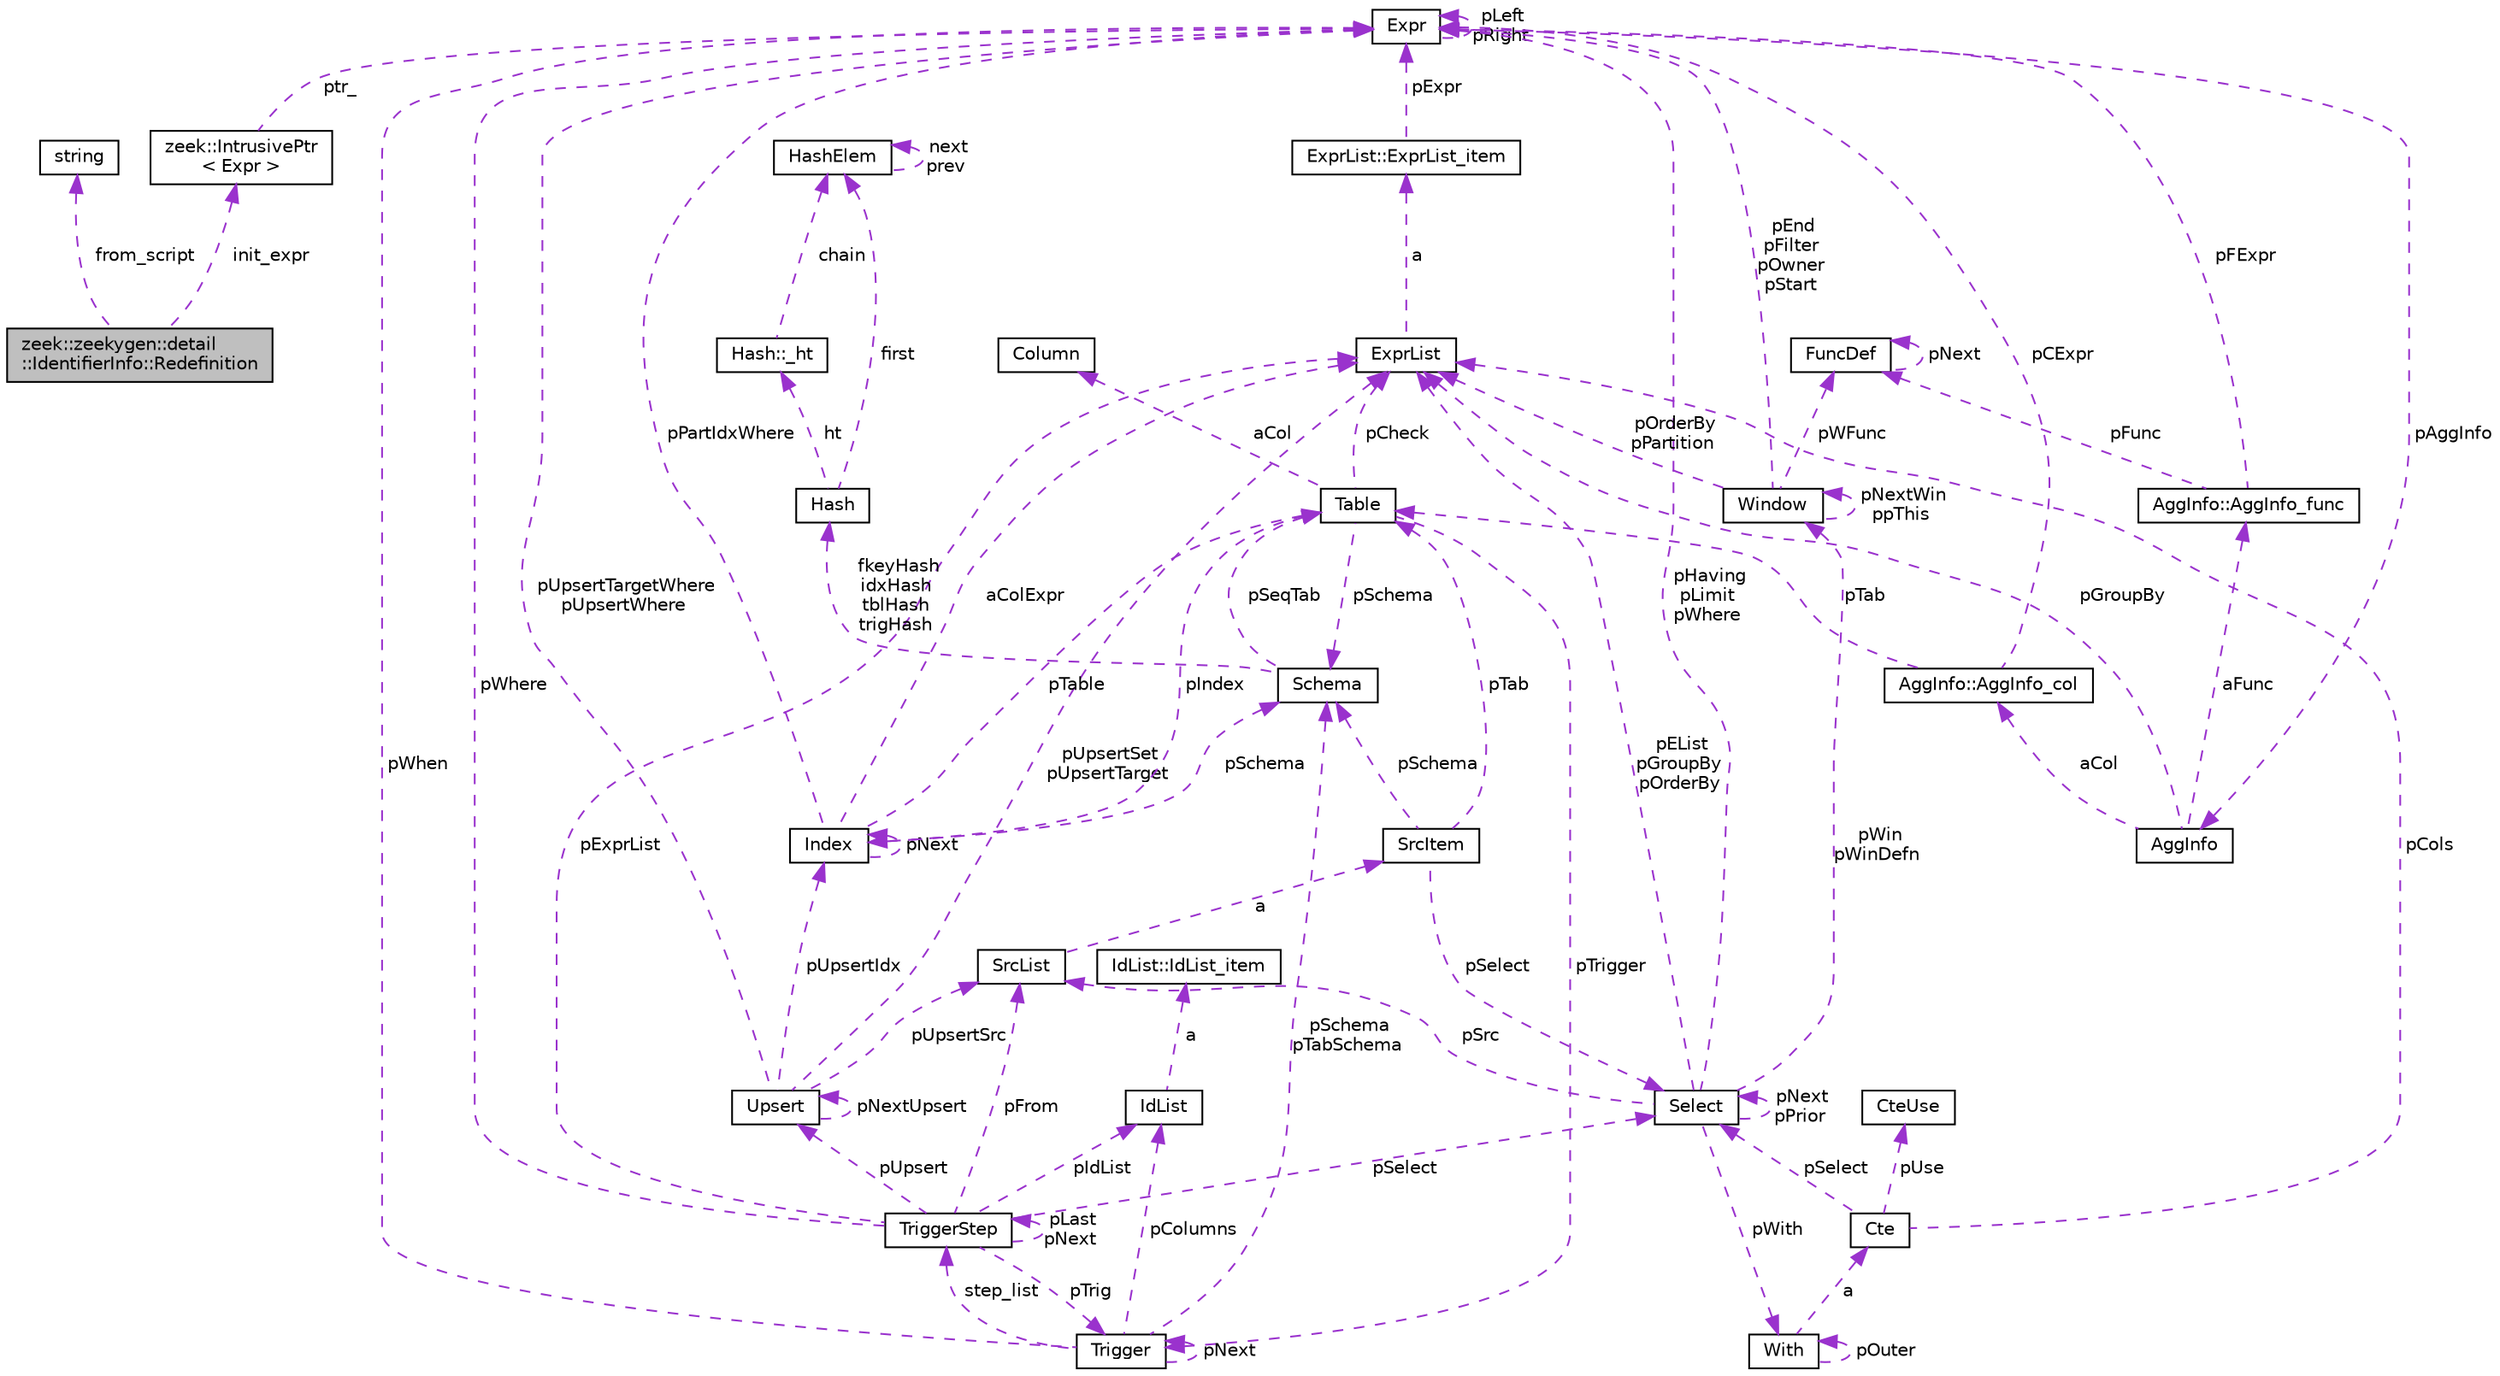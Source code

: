 digraph "zeek::zeekygen::detail::IdentifierInfo::Redefinition"
{
 // LATEX_PDF_SIZE
  edge [fontname="Helvetica",fontsize="10",labelfontname="Helvetica",labelfontsize="10"];
  node [fontname="Helvetica",fontsize="10",shape=record];
  Node1 [label="zeek::zeekygen::detail\l::IdentifierInfo::Redefinition",height=0.2,width=0.4,color="black", fillcolor="grey75", style="filled", fontcolor="black",tooltip=" "];
  Node2 -> Node1 [dir="back",color="darkorchid3",fontsize="10",style="dashed",label=" from_script" ,fontname="Helvetica"];
  Node2 [label="string",height=0.2,width=0.4,color="black", fillcolor="white", style="filled",tooltip=" "];
  Node3 -> Node1 [dir="back",color="darkorchid3",fontsize="10",style="dashed",label=" init_expr" ,fontname="Helvetica"];
  Node3 [label="zeek::IntrusivePtr\l\< Expr \>",height=0.2,width=0.4,color="black", fillcolor="white", style="filled",URL="$d6/dba/classzeek_1_1IntrusivePtr.html",tooltip=" "];
  Node4 -> Node3 [dir="back",color="darkorchid3",fontsize="10",style="dashed",label=" ptr_" ,fontname="Helvetica"];
  Node4 [label="Expr",height=0.2,width=0.4,color="black", fillcolor="white", style="filled",URL="$db/d1b/sqlite3_8c.html#d4/dfb/structExpr",tooltip=" "];
  Node4 -> Node4 [dir="back",color="darkorchid3",fontsize="10",style="dashed",label=" pLeft\npRight" ,fontname="Helvetica"];
  Node5 -> Node4 [dir="back",color="darkorchid3",fontsize="10",style="dashed",label=" pAggInfo" ,fontname="Helvetica"];
  Node5 [label="AggInfo",height=0.2,width=0.4,color="black", fillcolor="white", style="filled",URL="$db/d1b/sqlite3_8c.html#d2/dc8/structAggInfo",tooltip=" "];
  Node6 -> Node5 [dir="back",color="darkorchid3",fontsize="10",style="dashed",label=" pGroupBy" ,fontname="Helvetica"];
  Node6 [label="ExprList",height=0.2,width=0.4,color="black", fillcolor="white", style="filled",URL="$db/d1b/sqlite3_8c.html#d5/d5c/structExprList",tooltip=" "];
  Node7 -> Node6 [dir="back",color="darkorchid3",fontsize="10",style="dashed",label=" a" ,fontname="Helvetica"];
  Node7 [label="ExprList::ExprList_item",height=0.2,width=0.4,color="black", fillcolor="white", style="filled",URL="$db/d1b/sqlite3_8c.html#d8/dae/structExprList_1_1ExprList__item",tooltip=" "];
  Node4 -> Node7 [dir="back",color="darkorchid3",fontsize="10",style="dashed",label=" pExpr" ,fontname="Helvetica"];
  Node8 -> Node5 [dir="back",color="darkorchid3",fontsize="10",style="dashed",label=" aCol" ,fontname="Helvetica"];
  Node8 [label="AggInfo::AggInfo_col",height=0.2,width=0.4,color="black", fillcolor="white", style="filled",URL="$db/d1b/sqlite3_8c.html#d6/d3a/structAggInfo_1_1AggInfo__col",tooltip=" "];
  Node9 -> Node8 [dir="back",color="darkorchid3",fontsize="10",style="dashed",label=" pTab" ,fontname="Helvetica"];
  Node9 [label="Table",height=0.2,width=0.4,color="black", fillcolor="white", style="filled",URL="$db/d1b/sqlite3_8c.html#dc/dcb/structTable",tooltip=" "];
  Node10 -> Node9 [dir="back",color="darkorchid3",fontsize="10",style="dashed",label=" aCol" ,fontname="Helvetica"];
  Node10 [label="Column",height=0.2,width=0.4,color="black", fillcolor="white", style="filled",URL="$db/d1b/sqlite3_8c.html#dc/dc1/structColumn",tooltip=" "];
  Node11 -> Node9 [dir="back",color="darkorchid3",fontsize="10",style="dashed",label=" pIndex" ,fontname="Helvetica"];
  Node11 [label="Index",height=0.2,width=0.4,color="black", fillcolor="white", style="filled",URL="$db/d1b/sqlite3_8c.html#df/d86/structIndex",tooltip=" "];
  Node9 -> Node11 [dir="back",color="darkorchid3",fontsize="10",style="dashed",label=" pTable" ,fontname="Helvetica"];
  Node11 -> Node11 [dir="back",color="darkorchid3",fontsize="10",style="dashed",label=" pNext" ,fontname="Helvetica"];
  Node12 -> Node11 [dir="back",color="darkorchid3",fontsize="10",style="dashed",label=" pSchema" ,fontname="Helvetica"];
  Node12 [label="Schema",height=0.2,width=0.4,color="black", fillcolor="white", style="filled",URL="$db/d1b/sqlite3_8c.html#d8/db0/structSchema",tooltip=" "];
  Node13 -> Node12 [dir="back",color="darkorchid3",fontsize="10",style="dashed",label=" fkeyHash\nidxHash\ntblHash\ntrigHash" ,fontname="Helvetica"];
  Node13 [label="Hash",height=0.2,width=0.4,color="black", fillcolor="white", style="filled",URL="$db/d1b/sqlite3_8c.html#d1/dbe/structHash",tooltip=" "];
  Node14 -> Node13 [dir="back",color="darkorchid3",fontsize="10",style="dashed",label=" first" ,fontname="Helvetica"];
  Node14 [label="HashElem",height=0.2,width=0.4,color="black", fillcolor="white", style="filled",URL="$db/d1b/sqlite3_8c.html#da/d21/structHashElem",tooltip=" "];
  Node14 -> Node14 [dir="back",color="darkorchid3",fontsize="10",style="dashed",label=" next\nprev" ,fontname="Helvetica"];
  Node15 -> Node13 [dir="back",color="darkorchid3",fontsize="10",style="dashed",label=" ht" ,fontname="Helvetica"];
  Node15 [label="Hash::_ht",height=0.2,width=0.4,color="black", fillcolor="white", style="filled",URL="$db/d1b/sqlite3_8c.html#d7/d1f/structHash_1_1__ht",tooltip=" "];
  Node14 -> Node15 [dir="back",color="darkorchid3",fontsize="10",style="dashed",label=" chain" ,fontname="Helvetica"];
  Node9 -> Node12 [dir="back",color="darkorchid3",fontsize="10",style="dashed",label=" pSeqTab" ,fontname="Helvetica"];
  Node4 -> Node11 [dir="back",color="darkorchid3",fontsize="10",style="dashed",label=" pPartIdxWhere" ,fontname="Helvetica"];
  Node6 -> Node11 [dir="back",color="darkorchid3",fontsize="10",style="dashed",label=" aColExpr" ,fontname="Helvetica"];
  Node6 -> Node9 [dir="back",color="darkorchid3",fontsize="10",style="dashed",label=" pCheck" ,fontname="Helvetica"];
  Node16 -> Node9 [dir="back",color="darkorchid3",fontsize="10",style="dashed",label=" pTrigger" ,fontname="Helvetica"];
  Node16 [label="Trigger",height=0.2,width=0.4,color="black", fillcolor="white", style="filled",URL="$db/d1b/sqlite3_8c.html#dc/d15/structTrigger",tooltip=" "];
  Node4 -> Node16 [dir="back",color="darkorchid3",fontsize="10",style="dashed",label=" pWhen" ,fontname="Helvetica"];
  Node17 -> Node16 [dir="back",color="darkorchid3",fontsize="10",style="dashed",label=" pColumns" ,fontname="Helvetica"];
  Node17 [label="IdList",height=0.2,width=0.4,color="black", fillcolor="white", style="filled",URL="$db/d1b/sqlite3_8c.html#da/d69/structIdList",tooltip=" "];
  Node18 -> Node17 [dir="back",color="darkorchid3",fontsize="10",style="dashed",label=" a" ,fontname="Helvetica"];
  Node18 [label="IdList::IdList_item",height=0.2,width=0.4,color="black", fillcolor="white", style="filled",URL="$db/d1b/sqlite3_8c.html#d4/dc3/structIdList_1_1IdList__item",tooltip=" "];
  Node12 -> Node16 [dir="back",color="darkorchid3",fontsize="10",style="dashed",label=" pSchema\npTabSchema" ,fontname="Helvetica"];
  Node19 -> Node16 [dir="back",color="darkorchid3",fontsize="10",style="dashed",label=" step_list" ,fontname="Helvetica"];
  Node19 [label="TriggerStep",height=0.2,width=0.4,color="black", fillcolor="white", style="filled",URL="$db/d1b/sqlite3_8c.html#d5/da5/structTriggerStep",tooltip=" "];
  Node16 -> Node19 [dir="back",color="darkorchid3",fontsize="10",style="dashed",label=" pTrig" ,fontname="Helvetica"];
  Node20 -> Node19 [dir="back",color="darkorchid3",fontsize="10",style="dashed",label=" pSelect" ,fontname="Helvetica"];
  Node20 [label="Select",height=0.2,width=0.4,color="black", fillcolor="white", style="filled",URL="$db/d1b/sqlite3_8c.html#dd/d39/structSelect",tooltip=" "];
  Node6 -> Node20 [dir="back",color="darkorchid3",fontsize="10",style="dashed",label=" pEList\npGroupBy\npOrderBy" ,fontname="Helvetica"];
  Node21 -> Node20 [dir="back",color="darkorchid3",fontsize="10",style="dashed",label=" pSrc" ,fontname="Helvetica"];
  Node21 [label="SrcList",height=0.2,width=0.4,color="black", fillcolor="white", style="filled",URL="$db/d1b/sqlite3_8c.html#de/deb/structSrcList",tooltip=" "];
  Node22 -> Node21 [dir="back",color="darkorchid3",fontsize="10",style="dashed",label=" a" ,fontname="Helvetica"];
  Node22 [label="SrcItem",height=0.2,width=0.4,color="black", fillcolor="white", style="filled",URL="$db/d1b/sqlite3_8c.html#d0/d26/structSrcItem",tooltip=" "];
  Node12 -> Node22 [dir="back",color="darkorchid3",fontsize="10",style="dashed",label=" pSchema" ,fontname="Helvetica"];
  Node9 -> Node22 [dir="back",color="darkorchid3",fontsize="10",style="dashed",label=" pTab" ,fontname="Helvetica"];
  Node20 -> Node22 [dir="back",color="darkorchid3",fontsize="10",style="dashed",label=" pSelect" ,fontname="Helvetica"];
  Node4 -> Node20 [dir="back",color="darkorchid3",fontsize="10",style="dashed",label=" pHaving\npLimit\npWhere" ,fontname="Helvetica"];
  Node20 -> Node20 [dir="back",color="darkorchid3",fontsize="10",style="dashed",label=" pNext\npPrior" ,fontname="Helvetica"];
  Node23 -> Node20 [dir="back",color="darkorchid3",fontsize="10",style="dashed",label=" pWith" ,fontname="Helvetica"];
  Node23 [label="With",height=0.2,width=0.4,color="black", fillcolor="white", style="filled",URL="$db/d1b/sqlite3_8c.html#df/d70/structWith",tooltip=" "];
  Node23 -> Node23 [dir="back",color="darkorchid3",fontsize="10",style="dashed",label=" pOuter" ,fontname="Helvetica"];
  Node24 -> Node23 [dir="back",color="darkorchid3",fontsize="10",style="dashed",label=" a" ,fontname="Helvetica"];
  Node24 [label="Cte",height=0.2,width=0.4,color="black", fillcolor="white", style="filled",URL="$db/d1b/sqlite3_8c.html#da/dbd/structCte",tooltip=" "];
  Node6 -> Node24 [dir="back",color="darkorchid3",fontsize="10",style="dashed",label=" pCols" ,fontname="Helvetica"];
  Node20 -> Node24 [dir="back",color="darkorchid3",fontsize="10",style="dashed",label=" pSelect" ,fontname="Helvetica"];
  Node25 -> Node24 [dir="back",color="darkorchid3",fontsize="10",style="dashed",label=" pUse" ,fontname="Helvetica"];
  Node25 [label="CteUse",height=0.2,width=0.4,color="black", fillcolor="white", style="filled",URL="$db/d1b/sqlite3_8c.html#d1/d27/structCteUse",tooltip=" "];
  Node26 -> Node20 [dir="back",color="darkorchid3",fontsize="10",style="dashed",label=" pWin\npWinDefn" ,fontname="Helvetica"];
  Node26 [label="Window",height=0.2,width=0.4,color="black", fillcolor="white", style="filled",URL="$db/d1b/sqlite3_8c.html#d6/d08/structWindow",tooltip=" "];
  Node6 -> Node26 [dir="back",color="darkorchid3",fontsize="10",style="dashed",label=" pOrderBy\npPartition" ,fontname="Helvetica"];
  Node4 -> Node26 [dir="back",color="darkorchid3",fontsize="10",style="dashed",label=" pEnd\npFilter\npOwner\npStart" ,fontname="Helvetica"];
  Node26 -> Node26 [dir="back",color="darkorchid3",fontsize="10",style="dashed",label=" pNextWin\nppThis" ,fontname="Helvetica"];
  Node27 -> Node26 [dir="back",color="darkorchid3",fontsize="10",style="dashed",label=" pWFunc" ,fontname="Helvetica"];
  Node27 [label="FuncDef",height=0.2,width=0.4,color="black", fillcolor="white", style="filled",URL="$d1/d3a/structFuncDef.html",tooltip=" "];
  Node27 -> Node27 [dir="back",color="darkorchid3",fontsize="10",style="dashed",label=" pNext" ,fontname="Helvetica"];
  Node21 -> Node19 [dir="back",color="darkorchid3",fontsize="10",style="dashed",label=" pFrom" ,fontname="Helvetica"];
  Node4 -> Node19 [dir="back",color="darkorchid3",fontsize="10",style="dashed",label=" pWhere" ,fontname="Helvetica"];
  Node6 -> Node19 [dir="back",color="darkorchid3",fontsize="10",style="dashed",label=" pExprList" ,fontname="Helvetica"];
  Node17 -> Node19 [dir="back",color="darkorchid3",fontsize="10",style="dashed",label=" pIdList" ,fontname="Helvetica"];
  Node28 -> Node19 [dir="back",color="darkorchid3",fontsize="10",style="dashed",label=" pUpsert" ,fontname="Helvetica"];
  Node28 [label="Upsert",height=0.2,width=0.4,color="black", fillcolor="white", style="filled",URL="$db/d1b/sqlite3_8c.html#da/d8e/structUpsert",tooltip=" "];
  Node6 -> Node28 [dir="back",color="darkorchid3",fontsize="10",style="dashed",label=" pUpsertSet\npUpsertTarget" ,fontname="Helvetica"];
  Node4 -> Node28 [dir="back",color="darkorchid3",fontsize="10",style="dashed",label=" pUpsertTargetWhere\npUpsertWhere" ,fontname="Helvetica"];
  Node28 -> Node28 [dir="back",color="darkorchid3",fontsize="10",style="dashed",label=" pNextUpsert" ,fontname="Helvetica"];
  Node11 -> Node28 [dir="back",color="darkorchid3",fontsize="10",style="dashed",label=" pUpsertIdx" ,fontname="Helvetica"];
  Node21 -> Node28 [dir="back",color="darkorchid3",fontsize="10",style="dashed",label=" pUpsertSrc" ,fontname="Helvetica"];
  Node19 -> Node19 [dir="back",color="darkorchid3",fontsize="10",style="dashed",label=" pLast\npNext" ,fontname="Helvetica"];
  Node16 -> Node16 [dir="back",color="darkorchid3",fontsize="10",style="dashed",label=" pNext" ,fontname="Helvetica"];
  Node12 -> Node9 [dir="back",color="darkorchid3",fontsize="10",style="dashed",label=" pSchema" ,fontname="Helvetica"];
  Node4 -> Node8 [dir="back",color="darkorchid3",fontsize="10",style="dashed",label=" pCExpr" ,fontname="Helvetica"];
  Node29 -> Node5 [dir="back",color="darkorchid3",fontsize="10",style="dashed",label=" aFunc" ,fontname="Helvetica"];
  Node29 [label="AggInfo::AggInfo_func",height=0.2,width=0.4,color="black", fillcolor="white", style="filled",URL="$db/d1b/sqlite3_8c.html#d3/d2e/structAggInfo_1_1AggInfo__func",tooltip=" "];
  Node4 -> Node29 [dir="back",color="darkorchid3",fontsize="10",style="dashed",label=" pFExpr" ,fontname="Helvetica"];
  Node27 -> Node29 [dir="back",color="darkorchid3",fontsize="10",style="dashed",label=" pFunc" ,fontname="Helvetica"];
}
